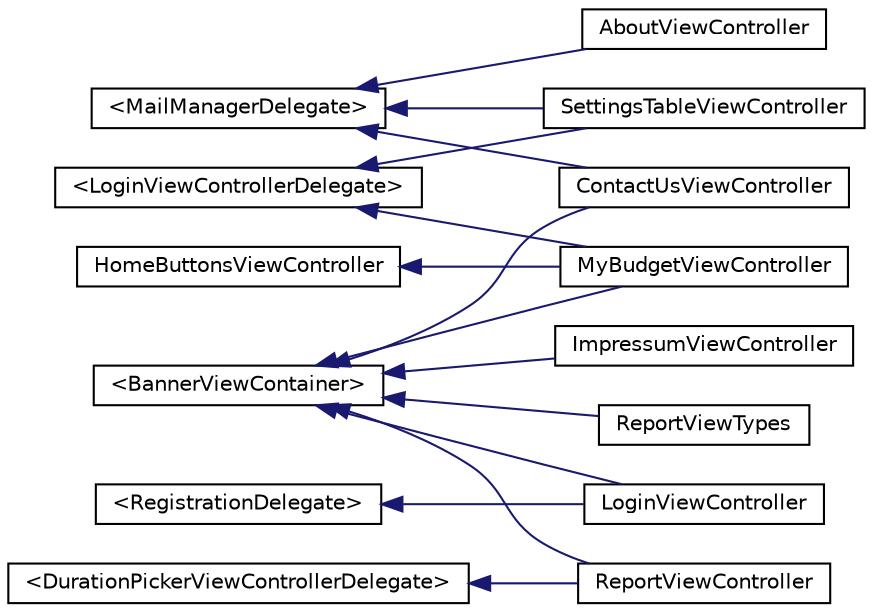 digraph G
{
  edge [fontname="Helvetica",fontsize="10",labelfontname="Helvetica",labelfontsize="10"];
  node [fontname="Helvetica",fontsize="10",shape=record];
  rankdir=LR;
  Node1 [label="\<BannerViewContainer\>",height=0.2,width=0.4,color="black", fillcolor="white", style="filled",URL="$protocol_banner_view_container-p.html",tooltip="The protocol is responsible for showing and hiding the iAd banner."];
  Node1 -> Node2 [dir=back,color="midnightblue",fontsize="10",style="solid",fontname="Helvetica"];
  Node2 [label="ContactUsViewController",height=0.2,width=0.4,color="black", fillcolor="white", style="filled",URL="$interface_contact_us_view_controller.html",tooltip="The class contains the information on how the users can contact to the applications&#39; development team..."];
  Node1 -> Node3 [dir=back,color="midnightblue",fontsize="10",style="solid",fontname="Helvetica"];
  Node3 [label="ImpressumViewController",height=0.2,width=0.4,color="black", fillcolor="white", style="filled",URL="$interface_impressum_view_controller.html",tooltip="The class shows the contact information as well as makes a brief introduction to the company..."];
  Node1 -> Node4 [dir=back,color="midnightblue",fontsize="10",style="solid",fontname="Helvetica"];
  Node4 [label="LoginViewController",height=0.2,width=0.4,color="black", fillcolor="white", style="filled",URL="$interface_login_view_controller.html",tooltip="The view is responsible for user registration and login."];
  Node1 -> Node5 [dir=back,color="midnightblue",fontsize="10",style="solid",fontname="Helvetica"];
  Node5 [label="MyBudgetViewController",height=0.2,width=0.4,color="black", fillcolor="white", style="filled",URL="$interface_my_budget_view_controller.html",tooltip="the class is the main view of the MyBudget project. All the related pages are available from this vie..."];
  Node1 -> Node6 [dir=back,color="midnightblue",fontsize="10",style="solid",fontname="Helvetica"];
  Node6 [label="ReportViewController",height=0.2,width=0.4,color="black", fillcolor="white", style="filled",URL="$interface_report_view_controller.html",tooltip="template yet empty"];
  Node1 -> Node7 [dir=back,color="midnightblue",fontsize="10",style="solid",fontname="Helvetica"];
  Node7 [label="ReportViewTypes",height=0.2,width=0.4,color="black", fillcolor="white", style="filled",URL="$interface_report_view_types.html",tooltip="Shows report view types."];
  Node8 [label="\<DurationPickerViewControllerDelegate\>",height=0.2,width=0.4,color="black", fillcolor="white", style="filled",URL="$protocol_duration_picker_view_controller_delegate-p.html",tooltip="the DurationPickerViewControllerDelegate. Responsible for passing back the selected start and end dat..."];
  Node8 -> Node6 [dir=back,color="midnightblue",fontsize="10",style="solid",fontname="Helvetica"];
  Node9 [label="HomeButtonsViewController",height=0.2,width=0.4,color="black", fillcolor="white", style="filled",URL="$interface_home_buttons_view_controller.html",tooltip="the class is the main view of the MyBudget project. The main buttons are created in this view which a..."];
  Node9 -> Node5 [dir=back,color="midnightblue",fontsize="10",style="solid",fontname="Helvetica"];
  Node10 [label="\<LoginViewControllerDelegate\>",height=0.2,width=0.4,color="black", fillcolor="white", style="filled",URL="$protocol_login_view_controller_delegate-p.html",tooltip="Used for handling functions called from login page."];
  Node10 -> Node5 [dir=back,color="midnightblue",fontsize="10",style="solid",fontname="Helvetica"];
  Node10 -> Node11 [dir=back,color="midnightblue",fontsize="10",style="solid",fontname="Helvetica"];
  Node11 [label="SettingsTableViewController",height=0.2,width=0.4,color="black", fillcolor="white", style="filled",URL="$interface_settings_table_view_controller.html",tooltip="Displays settings list and responsible for settings&#39; configurations."];
  Node12 [label="\<MailManagerDelegate\>",height=0.2,width=0.4,color="black", fillcolor="white", style="filled",URL="$protocol_mail_manager_delegate-p.html",tooltip="The protocol of Mail management."];
  Node12 -> Node13 [dir=back,color="midnightblue",fontsize="10",style="solid",fontname="Helvetica"];
  Node13 [label="AboutViewController",height=0.2,width=0.4,color="black", fillcolor="white", style="filled",URL="$interface_about_view_controller.html",tooltip="the class is the main view of the MyBudget project. The main buttons are created in this view which a..."];
  Node12 -> Node2 [dir=back,color="midnightblue",fontsize="10",style="solid",fontname="Helvetica"];
  Node12 -> Node11 [dir=back,color="midnightblue",fontsize="10",style="solid",fontname="Helvetica"];
  Node14 [label="\<RegistrationDelegate\>",height=0.2,width=0.4,color="black", fillcolor="white", style="filled",URL="$protocol_registration_delegate-p.html",tooltip="The protocol is used to make changes in RegisterViewController class."];
  Node14 -> Node4 [dir=back,color="midnightblue",fontsize="10",style="solid",fontname="Helvetica"];
}
